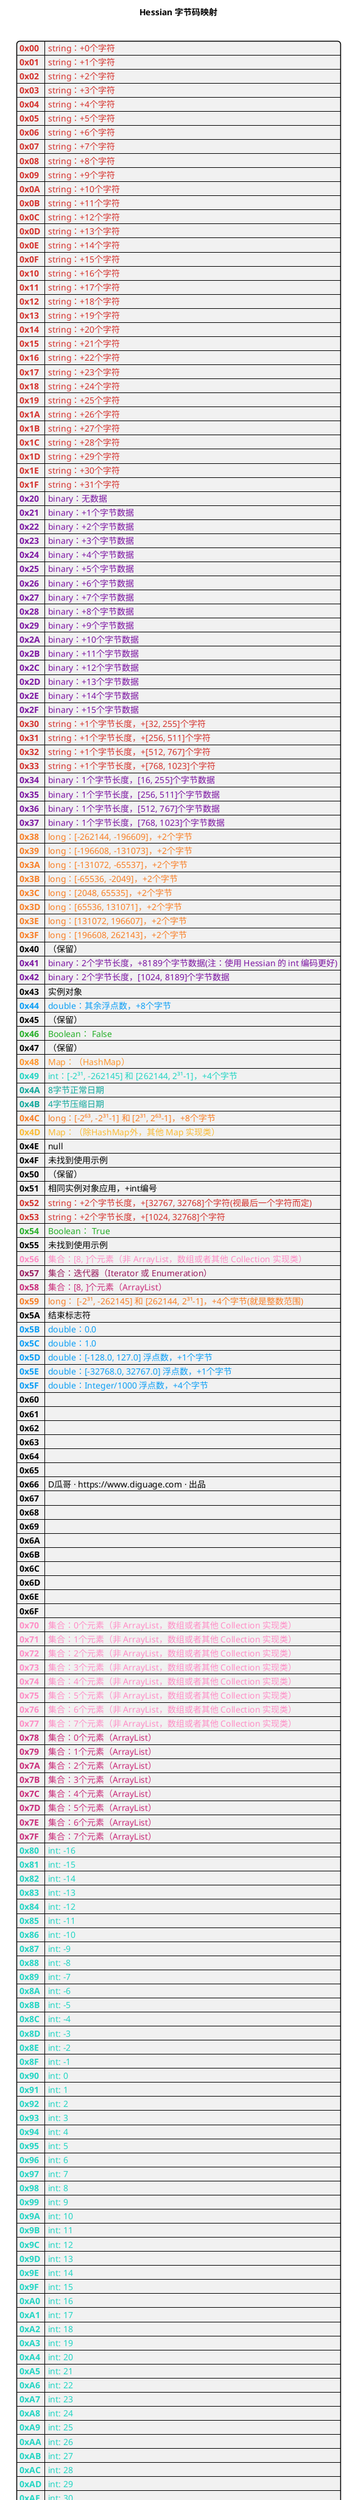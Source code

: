 @startuml
title **Hessian 字节码映射**

label l [
{{json
{
  "<color:D4312C>0x00": "<color:D4312C>string：+0个字符",
  "<color:D4312C>0x01": "<color:D4312C>string：+1个字符",
  "<color:D4312C>0x02": "<color:D4312C>string：+2个字符",
  "<color:D4312C>0x03": "<color:D4312C>string：+3个字符",
  "<color:D4312C>0x04": "<color:D4312C>string：+4个字符",
  "<color:D4312C>0x05": "<color:D4312C>string：+5个字符",
  "<color:D4312C>0x06": "<color:D4312C>string：+6个字符",
  "<color:D4312C>0x07": "<color:D4312C>string：+7个字符",
  "<color:D4312C>0x08": "<color:D4312C>string：+8个字符",
  "<color:D4312C>0x09": "<color:D4312C>string：+9个字符",
  "<color:D4312C>0x0A": "<color:D4312C>string：+10个字符",
  "<color:D4312C>0x0B": "<color:D4312C>string：+11个字符",
  "<color:D4312C>0x0C": "<color:D4312C>string：+12个字符",
  "<color:D4312C>0x0D": "<color:D4312C>string：+13个字符",
  "<color:D4312C>0x0E": "<color:D4312C>string：+14个字符",
  "<color:D4312C>0x0F": "<color:D4312C>string：+15个字符",
  "<color:D4312C>0x10": "<color:D4312C>string：+16个字符",
  "<color:D4312C>0x11": "<color:D4312C>string：+17个字符",
  "<color:D4312C>0x12": "<color:D4312C>string：+18个字符",
  "<color:D4312C>0x13": "<color:D4312C>string：+19个字符",
  "<color:D4312C>0x14": "<color:D4312C>string：+20个字符",
  "<color:D4312C>0x15": "<color:D4312C>string：+21个字符",
  "<color:D4312C>0x16": "<color:D4312C>string：+22个字符",
  "<color:D4312C>0x17": "<color:D4312C>string：+23个字符",
  "<color:D4312C>0x18": "<color:D4312C>string：+24个字符",
  "<color:D4312C>0x19": "<color:D4312C>string：+25个字符",
  "<color:D4312C>0x1A": "<color:D4312C>string：+26个字符",
  "<color:D4312C>0x1B": "<color:D4312C>string：+27个字符",
  "<color:D4312C>0x1C": "<color:D4312C>string：+28个字符",
  "<color:D4312C>0x1D": "<color:D4312C>string：+29个字符",
  "<color:D4312C>0x1E": "<color:D4312C>string：+30个字符",
  "<color:D4312C>0x1F": "<color:D4312C>string：+31个字符",
  "<color:7B14A1>0x20": "<color:7B14A1>binary：无数据",
  "<color:7B14A1>0x21": "<color:7B14A1>binary：+1个字节数据",
  "<color:7B14A1>0x22": "<color:7B14A1>binary：+2个字节数据",
  "<color:7B14A1>0x23": "<color:7B14A1>binary：+3个字节数据",
  "<color:7B14A1>0x24": "<color:7B14A1>binary：+4个字节数据",
  "<color:7B14A1>0x25": "<color:7B14A1>binary：+5个字节数据",
  "<color:7B14A1>0x26": "<color:7B14A1>binary：+6个字节数据",
  "<color:7B14A1>0x27": "<color:7B14A1>binary：+7个字节数据",
  "<color:7B14A1>0x28": "<color:7B14A1>binary：+8个字节数据",
  "<color:7B14A1>0x29": "<color:7B14A1>binary：+9个字节数据",
  "<color:7B14A1>0x2A": "<color:7B14A1>binary：+10个字节数据",
  "<color:7B14A1>0x2B": "<color:7B14A1>binary：+11个字节数据",
  "<color:7B14A1>0x2C": "<color:7B14A1>binary：+12个字节数据",
  "<color:7B14A1>0x2D": "<color:7B14A1>binary：+13个字节数据",
  "<color:7B14A1>0x2E": "<color:7B14A1>binary：+14个字节数据",
  "<color:7B14A1>0x2F": "<color:7B14A1>binary：+15个字节数据",
  "<color:D4312C>0x30": "<color:D4312C>string：+1个字节长度，+[32, 255]个字符",
  "<color:D4312C>0x31": "<color:D4312C>string：+1个字节长度，+[256, 511]个字符",
  "<color:D4312C>0x32": "<color:D4312C>string：+1个字节长度，+[512, 767]个字符",
  "<color:D4312C>0x33": "<color:D4312C>string：+1个字节长度，+[768, 1023]个字符",
  "<color:7B14A1>0x34": "<color:7B14A1>binary：1个字节长度，[16, 255]个字节数据",
  "<color:7B14A1>0x35": "<color:7B14A1>binary：1个字节长度，[256, 511]个字节数据",
  "<color:7B14A1>0x36": "<color:7B14A1>binary：1个字节长度，[512, 767]个字节数据",
  "<color:7B14A1>0x37": "<color:7B14A1>binary：1个字节长度，[768, 1023]个字节数据",
  "<color:F87E25>0x38": "<color:F87E25>long：[-262144, -196609]，+2个字节",
  "<color:F87E25>0x39": "<color:F87E25>long：[-196608, -131073]，+2个字节",
  "<color:F87E25>0x3A": "<color:F87E25>long：[-131072, -65537]，+2个字节",
  "<color:F87E25>0x3B": "<color:F87E25>long：[-65536, -2049]，+2个字节",
  "<color:F87E25>0x3C": "<color:F87E25>long：[2048, 65535]，+2个字节",
  "<color:F87E25>0x3D": "<color:F87E25>long：[65536, 131071]，+2个字节",
  "<color:F87E25>0x3E": "<color:F87E25>long：[131072, 196607]，+2个字节",
  "<color:F87E25>0x3F": "<color:F87E25>long：[196608, 262143]，+2个字节",
  "0x40": "（保留）",
  "<color:7B14A1>0x41": "<color:7B14A1>binary：2个字节长度，+8189个字节数据(注：使用 Hessian 的 int 编码更好)",
  "<color:7B14A1>0x42": "<color:7B14A1>binary：2个字节长度，[1024, 8189]个字节数据",
  "0x43": "实例对象",
  "<color:0B9EF5>0x44": "<color:0B9EF5>double：其余浮点数，+8个字节",
  "0x45": "（保留）",
  "<color:25AF28>0x46": "<color:25AF28>Boolean： False",
  "0x47": "（保留）",
  "<color:FE942A>0x48": "<color:FE942A>Map：（HashMap）",
  "<color:21D5C3>0x49": "<color:21D5C3>int：[-2³¹, -262145] 和 [262144, 2³¹-1]，+4个字节",
  "<color:0EA79B>0x4A": "<color:0EA79B>8字节正常日期",
  "<color:0EA79B>0x4B": "<color:0EA79B>4字节压缩日期",
  "<color:F87E25>0x4C": "<color:F87E25>long：[-2⁶³, -2³¹-1] 和 [2³¹, 2⁶³-1]，+8个字节",
  "<color:F9BA32>0x4D": "<color:F9BA32>Map：（除HashMap外，其他 Map 实现类）",
  "0x4E": "null",
  "0x4F": "未找到使用示例",
  "0x50": "（保留）",
  "0x51": "相同实例对象应用，+int编号",
  "<color:D4312C>0x52": "<color:D4312C>string：+2个字节长度，+[32767, 32768]个字符(视最后一个字符而定)",
  "<color:D4312C>0x53": "<color:D4312C>string：+2个字节长度，+[1024, 32768]个字符",
  "<color:25AF28>0x54": "<color:25AF28>Boolean： True",
  "0x55": "未找到使用示例",
  "<color:FE8DC5>0x56": "<color:FE8DC5>集合：[8, ]个元素（非 ArrayList，数组或者其他 Collection 实现类）",
  "<color:991B5D>0x57": "<color:991B5D>集合：迭代器（Iterator 或 Enumeration）",
  "<color:CA2B79>0x58": "<color:CA2B79>集合：[8, ]个元素（ArrayList）",
  "<color:F87E25>0x59": "<color:F87E25>long： [-2³¹, -262145] 和 [262144, 2³¹-1]，+4个字节(就是整数范围)",
  "0x5A": "结束标志符",
  "<color:0B9EF5>0x5B": "<color:0B9EF5>double：0.0",
  "<color:0B9EF5>0x5C": "<color:0B9EF5>double：1.0",
  "<color:0B9EF5>0x5D": "<color:0B9EF5>double：[-128.0, 127.0] 浮点数，+1个字节",
  "<color:0B9EF5>0x5E": "<color:0B9EF5>double：[-32768.0, 32767.0] 浮点数，+1个字节",
  "<color:0B9EF5>0x5F": "<color:0B9EF5>double：Integer/1000 浮点数，+4个字节",

  "0x60": "",
  "0x61": "",
  "0x62": "",
  "0x63": "",
  "0x64": "",
  "0x65": "",
  "0x66": "D瓜哥 · https://www.diguage.com · 出品",
  "0x67": "",
  "0x68": "",
  "0x69": "",
  "0x6A": "",
  "0x6B": "",
  "0x6C": "",
  "0x6D": "",
  "0x6E": "",
  "0x6F": "",

  "<color:FE8DC5>0x70": "<color:FE8DC5>集合：0个元素（非 ArrayList，数组或者其他 Collection 实现类）",
  "<color:FE8DC5>0x71": "<color:FE8DC5>集合：1个元素（非 ArrayList，数组或者其他 Collection 实现类）",
  "<color:FE8DC5>0x72": "<color:FE8DC5>集合：2个元素（非 ArrayList，数组或者其他 Collection 实现类）",
  "<color:FE8DC5>0x73": "<color:FE8DC5>集合：3个元素（非 ArrayList，数组或者其他 Collection 实现类）",
  "<color:FE8DC5>0x74": "<color:FE8DC5>集合：4个元素（非 ArrayList，数组或者其他 Collection 实现类）",
  "<color:FE8DC5>0x75": "<color:FE8DC5>集合：5个元素（非 ArrayList，数组或者其他 Collection 实现类）",
  "<color:FE8DC5>0x76": "<color:FE8DC5>集合：6个元素（非 ArrayList，数组或者其他 Collection 实现类）",
  "<color:FE8DC5>0x77": "<color:FE8DC5>集合：7个元素（非 ArrayList，数组或者其他 Collection 实现类）",
  "<color:CA2B79>0x78": "<color:CA2B79>集合：0个元素（ArrayList）",
  "<color:CA2B79>0x79": "<color:CA2B79>集合：1个元素（ArrayList）",
  "<color:CA2B79>0x7A": "<color:CA2B79>集合：2个元素（ArrayList）",
  "<color:CA2B79>0x7B": "<color:CA2B79>集合：3个元素（ArrayList）",
  "<color:CA2B79>0x7C": "<color:CA2B79>集合：4个元素（ArrayList）",
  "<color:CA2B79>0x7D": "<color:CA2B79>集合：5个元素（ArrayList）",
  "<color:CA2B79>0x7E": "<color:CA2B79>集合：6个元素（ArrayList）",
  "<color:CA2B79>0x7F": "<color:CA2B79>集合：7个元素（ArrayList）",
  "<color:21D5C3>0x80": "<color:21D5C3>int: -16",
  "<color:21D5C3>0x81": "<color:21D5C3>int: -15",
  "<color:21D5C3>0x82": "<color:21D5C3>int: -14",
  "<color:21D5C3>0x83": "<color:21D5C3>int: -13",
  "<color:21D5C3>0x84": "<color:21D5C3>int: -12",
  "<color:21D5C3>0x85": "<color:21D5C3>int: -11",
  "<color:21D5C3>0x86": "<color:21D5C3>int: -10",
  "<color:21D5C3>0x87": "<color:21D5C3>int: -9",
  "<color:21D5C3>0x88": "<color:21D5C3>int: -8",
  "<color:21D5C3>0x89": "<color:21D5C3>int: -7",
  "<color:21D5C3>0x8A": "<color:21D5C3>int: -6",
  "<color:21D5C3>0x8B": "<color:21D5C3>int: -5",
  "<color:21D5C3>0x8C": "<color:21D5C3>int: -4",
  "<color:21D5C3>0x8D": "<color:21D5C3>int: -3",
  "<color:21D5C3>0x8E": "<color:21D5C3>int: -2",
  "<color:21D5C3>0x8F": "<color:21D5C3>int: -1",
  "<color:21D5C3>0x90": "<color:21D5C3>int: 0",
  "<color:21D5C3>0x91": "<color:21D5C3>int: 1",
  "<color:21D5C3>0x92": "<color:21D5C3>int: 2",
  "<color:21D5C3>0x93": "<color:21D5C3>int: 3",
  "<color:21D5C3>0x94": "<color:21D5C3>int: 4",
  "<color:21D5C3>0x95": "<color:21D5C3>int: 5",
  "<color:21D5C3>0x96": "<color:21D5C3>int: 6",
  "<color:21D5C3>0x97": "<color:21D5C3>int: 7",
  "<color:21D5C3>0x98": "<color:21D5C3>int: 8",
  "<color:21D5C3>0x99": "<color:21D5C3>int: 9",
  "<color:21D5C3>0x9A": "<color:21D5C3>int: 10",
  "<color:21D5C3>0x9B": "<color:21D5C3>int: 11",
  "<color:21D5C3>0x9C": "<color:21D5C3>int: 12",
  "<color:21D5C3>0x9D": "<color:21D5C3>int: 13",
  "<color:21D5C3>0x9E": "<color:21D5C3>int: 14",
  "<color:21D5C3>0x9F": "<color:21D5C3>int: 15",
  "<color:21D5C3>0xA0": "<color:21D5C3>int: 16",
  "<color:21D5C3>0xA1": "<color:21D5C3>int: 17",
  "<color:21D5C3>0xA2": "<color:21D5C3>int: 18",
  "<color:21D5C3>0xA3": "<color:21D5C3>int: 19",
  "<color:21D5C3>0xA4": "<color:21D5C3>int: 20",
  "<color:21D5C3>0xA5": "<color:21D5C3>int: 21",
  "<color:21D5C3>0xA6": "<color:21D5C3>int: 22",
  "<color:21D5C3>0xA7": "<color:21D5C3>int: 23",
  "<color:21D5C3>0xA8": "<color:21D5C3>int: 24",
  "<color:21D5C3>0xA9": "<color:21D5C3>int: 25",
  "<color:21D5C3>0xAA": "<color:21D5C3>int: 26",
  "<color:21D5C3>0xAB": "<color:21D5C3>int: 27",
  "<color:21D5C3>0xAC": "<color:21D5C3>int: 28",
  "<color:21D5C3>0xAD": "<color:21D5C3>int: 29",
  "<color:21D5C3>0xAE": "<color:21D5C3>int: 30",
  "<color:21D5C3>0xAF": "<color:21D5C3>int: 31",
  "<color:21D5C3>0xB0": "<color:21D5C3>int: 32",
  "<color:21D5C3>0xB1": "<color:21D5C3>int: 33",
  "<color:21D5C3>0xB2": "<color:21D5C3>int: 34",
  "<color:21D5C3>0xB3": "<color:21D5C3>int: 35",
  "<color:21D5C3>0xB4": "<color:21D5C3>int: 36",
  "<color:21D5C3>0xB5": "<color:21D5C3>int: 37",
  "<color:21D5C3>0xB6": "<color:21D5C3>int: 38",
  "<color:21D5C3>0xB7": "<color:21D5C3>int: 39",
  "<color:21D5C3>0xB8": "<color:21D5C3>int: 40",
  "<color:21D5C3>0xB9": "<color:21D5C3>int: 41",
  "<color:21D5C3>0xBA": "<color:21D5C3>int: 42",
  "<color:21D5C3>0xBB": "<color:21D5C3>int: 43",
  "<color:21D5C3>0xBC": "<color:21D5C3>int: 44",
  "<color:21D5C3>0xBD": "<color:21D5C3>int: 45",
  "<color:21D5C3>0xBE": "<color:21D5C3>int: 46",
  "<color:21D5C3>0xBF": "<color:21D5C3>int: 47",
  "<color:21D5C3>0xC0": "<color:21D5C3>int: [-2048, -1793]，+1个字节",
  "<color:21D5C3>0xC1": "<color:21D5C3>int: [-1792, -1537]，+1个字节",
  "<color:21D5C3>0xC2": "<color:21D5C3>int: [-1536, -1281]，+1个字节",
  "<color:21D5C3>0xC3": "<color:21D5C3>int: [-1280, -1025]，+1个字节",
  "<color:21D5C3>0xC4": "<color:21D5C3>int: [-1024, -769]，+1个字节",
  "<color:21D5C3>0xC5": "<color:21D5C3>int: [-768, -513]，+1个字节",
  "<color:21D5C3>0xC6": "<color:21D5C3>int: [-512, -257]，+1个字节",
  "<color:21D5C3>0xC7": "<color:21D5C3>int: [-256, -17]，+1个字节",
  "<color:21D5C3>0xC8": "<color:21D5C3>int: [48, 255]，+1个字节",
  "<color:21D5C3>0xC9": "<color:21D5C3>int: [256, 511]，+1个字节",
  "<color:21D5C3>0xCA": "<color:21D5C3>int: [512, 767]，+1个字节",
  "<color:21D5C3>0xCB": "<color:21D5C3>int: [768, 1023]，+1个字节",
  "<color:21D5C3>0xCC": "<color:21D5C3>int: [1024, 1279]，+1个字节",
  "<color:21D5C3>0xCD": "<color:21D5C3>int: [1280, 1535]，+1个字节",
  "<color:21D5C3>0xCE": "<color:21D5C3>int: [1536, 1791]，+1个字节",
  "<color:21D5C3>0xCF": "<color:21D5C3>int: [1792, 2047]，+1个字节",
  "<color:21D5C3>0xD0": "<color:21D5C3>int: [-262144, -196609]，+2个字节",
  "<color:21D5C3>0xD1": "<color:21D5C3>int: [-196608, -131073]，+2个字节",
  "<color:21D5C3>0xD2": "<color:21D5C3>int: [-131072, -65537]，+2个字节",
  "<color:21D5C3>0xD3": "<color:21D5C3>int: [-65536, -2049]，+2个字节",
  "<color:21D5C3>0xD4": "<color:21D5C3>int: [2048, 65535]，+2个字节",
  "<color:21D5C3>0xD5": "<color:21D5C3>int: [65536, 131071]，+2个字节",
  "<color:21D5C3>0xD6": "<color:21D5C3>int: [131072, 196607]，+2个字节",
  "<color:21D5C3>0xD7": "<color:21D5C3>int: [196608, 262143]，+2个字节",
  "<color:F87E25>0xD8": "<color:F87E25>long: -8",
  "<color:F87E25>0xD9": "<color:F87E25>long: -7",
  "<color:F87E25>0xDA": "<color:F87E25>long: -6",
  "<color:F87E25>0xDB": "<color:F87E25>long: -5",
  "<color:F87E25>0xDC": "<color:F87E25>long: -4",
  "<color:F87E25>0xDD": "<color:F87E25>long: -3",
  "<color:F87E25>0xDE": "<color:F87E25>long: -2",
  "<color:F87E25>0xDF": "<color:F87E25>long: -1",
  "<color:F87E25>0xE0": "<color:F87E25>long: 0",
  "<color:F87E25>0xE1": "<color:F87E25>long: 1",
  "<color:F87E25>0xE2": "<color:F87E25>long: 2",
  "<color:F87E25>0xE3": "<color:F87E25>long: 3",
  "<color:F87E25>0xE4": "<color:F87E25>long: 4",
  "<color:F87E25>0xE5": "<color:F87E25>long: 5",
  "<color:F87E25>0xE6": "<color:F87E25>long: 6",
  "<color:F87E25>0xE7": "<color:F87E25>long: 7",
  "<color:F87E25>0xE8": "<color:F87E25>long: 8",
  "<color:F87E25>0xE9": "<color:F87E25>long: 9",
  "<color:F87E25>0xEA": "<color:F87E25>long: 10",
  "<color:F87E25>0xEB": "<color:F87E25>long: 11",
  "<color:F87E25>0xEC": "<color:F87E25>long: 12",
  "<color:F87E25>0xED": "<color:F87E25>long: 13",
  "<color:F87E25>0xEE": "<color:F87E25>long: 14",
  "<color:F87E25>0xEF": "<color:F87E25>long: 15",
  "<color:F87E25>0xF0": "<color:F87E25>long：[-2048, -1793]，+1个字节",
  "<color:F87E25>0xF1": "<color:F87E25>long：[-1792, -1537]，+1个字节",
  "<color:F87E25>0xF2": "<color:F87E25>long：[-1536, -1281]，+1个字节",
  "<color:F87E25>0xF3": "<color:F87E25>long：[-1280, -1025]，+1个字节",
  "<color:F87E25>0xF4": "<color:F87E25>long：[-1024, -769]，+1个字节",
  "<color:F87E25>0xF5": "<color:F87E25>long：[-768, -513]，+1个字节",
  "<color:F87E25>0xF6": "<color:F87E25>long：[-512, -257]，+1个字节",
  "<color:F87E25>0xF7": "<color:F87E25>long：[-256, -9]，+1个字节",
  "<color:F87E25>0xF8": "<color:F87E25>long：[16, 255]，+1个字节",
  "<color:F87E25>0xF9": "<color:F87E25>long：[256, 511]，+1个字节",
  "<color:F87E25>0xFA": "<color:F87E25>long：[512, 767]，+1个字节",
  "<color:F87E25>0xFB": "<color:F87E25>long：[768, 1023]，+1个字节",
  "<color:F87E25>0xFC": "<color:F87E25>long：[1024, 1279]，+1个字节",
  "<color:F87E25>0xFD": "<color:F87E25>long：[1280, 1791]，+1个字节",
  "<color:F87E25>0xFE": "<color:F87E25>long：[1536, 2047]，+1个字节",
  "<color:F87E25>0xFF": "<color:F87E25>long：[1792, 2047]，+1个字节"
}
}}
]

footer D瓜哥 · https://www.diguage.com · 出品
@enduml